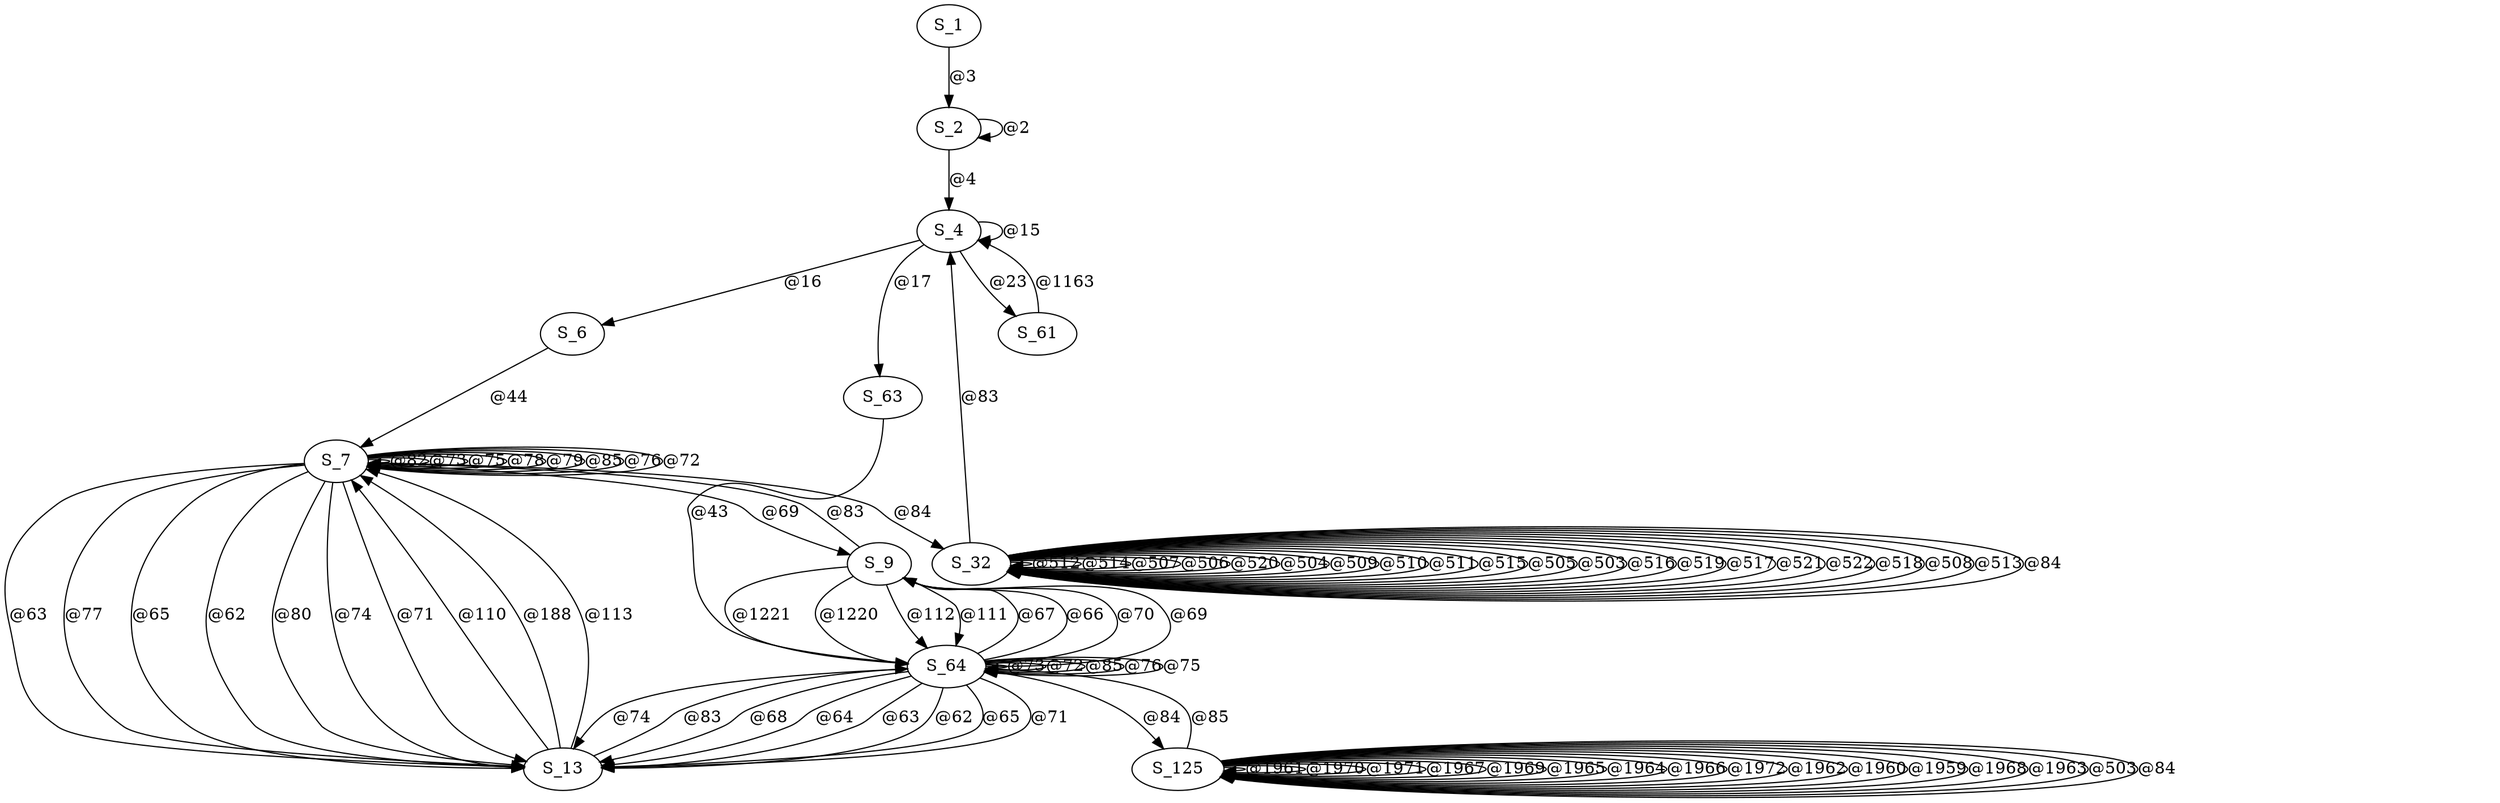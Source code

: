 digraph graphtest {
  S_1 -> S_2  [ label="@3"] ;
  S_2 -> S_2  [ label="@2"] ;
  S_2 -> S_4  [ label="@4"] ;
  S_4 -> S_4  [ label="@15"] ;
  S_4 -> S_6  [ label="@16"] ;
  S_4 -> S_61  [ label="@23"] ;
  S_4 -> S_63  [ label="@17"] ;
  S_6 -> S_7  [ label="@44"] ;
  S_7 -> S_7  [ label="@82"] ;
  S_7 -> S_9  [ label="@69"] ;
  S_7 -> S_7  [ label="@73"] ;
  S_7 -> S_7  [ label="@75"] ;
  S_7 -> S_13  [ label="@63"] ;
  S_7 -> S_13  [ label="@77"] ;
  S_7 -> S_13  [ label="@65"] ;
  S_7 -> S_7  [ label="@78"] ;
  S_7 -> S_7  [ label="@79"] ;
  S_7 -> S_13  [ label="@62"] ;
  S_7 -> S_7  [ label="@85"] ;
  S_7 -> S_7  [ label="@76"] ;
  S_7 -> S_13  [ label="@80"] ;
  S_7 -> S_7  [ label="@72"] ;
  S_7 -> S_13  [ label="@74"] ;
  S_7 -> S_13  [ label="@71"] ;
  S_7 -> S_32  [ label="@84"] ;
  S_9 -> S_7  [ label="@83"] ;
  S_9 -> S_64  [ label="@1221"] ;
  S_9 -> S_64  [ label="@1220"] ;
  S_9 -> S_64  [ label="@112"] ;
  S_9 -> S_64  [ label="@111"] ;
  S_13 -> S_7  [ label="@110"] ;
  S_13 -> S_7  [ label="@188"] ;
  S_13 -> S_7  [ label="@113"] ;
  S_13 -> S_64  [ label="@83"] ;
  S_32 -> S_32  [ label="@512"] ;
  S_32 -> S_32  [ label="@514"] ;
  S_32 -> S_32  [ label="@507"] ;
  S_32 -> S_32  [ label="@506"] ;
  S_32 -> S_32  [ label="@520"] ;
  S_32 -> S_32  [ label="@504"] ;
  S_32 -> S_32  [ label="@509"] ;
  S_32 -> S_32  [ label="@510"] ;
  S_32 -> S_32  [ label="@511"] ;
  S_32 -> S_32  [ label="@515"] ;
  S_32 -> S_32  [ label="@505"] ;
  S_32 -> S_32  [ label="@503"] ;
  S_32 -> S_32  [ label="@516"] ;
  S_32 -> S_32  [ label="@519"] ;
  S_32 -> S_32  [ label="@517"] ;
  S_32 -> S_32  [ label="@521"] ;
  S_32 -> S_32  [ label="@522"] ;
  S_32 -> S_32  [ label="@518"] ;
  S_32 -> S_32  [ label="@508"] ;
  S_32 -> S_32  [ label="@513"] ;
  S_32 -> S_32  [ label="@84"] ;
  S_32 -> S_4  [ label="@83"] ;
  S_61 -> S_4  [ label="@1163"] ;
  S_63 -> S_64  [ label="@43"] ;
  S_64 -> S_9  [ label="@67"] ;
  S_64 -> S_13  [ label="@68"] ;
  S_64 -> S_9  [ label="@66"] ;
  S_64 -> S_9  [ label="@70"] ;
  S_64 -> S_13  [ label="@64"] ;
  S_64 -> S_9  [ label="@69"] ;
  S_64 -> S_13  [ label="@63"] ;
  S_64 -> S_13  [ label="@62"] ;
  S_64 -> S_13  [ label="@65"] ;
  S_64 -> S_64  [ label="@73"] ;
  S_64 -> S_13  [ label="@74"] ;
  S_64 -> S_13  [ label="@71"] ;
  S_64 -> S_64  [ label="@72"] ;
  S_64 -> S_64  [ label="@85"] ;
  S_64 -> S_64  [ label="@76"] ;
  S_64 -> S_64  [ label="@75"] ;
  S_64 -> S_125  [ label="@84"] ;
  S_125 -> S_125  [ label="@1961"] ;
  S_125 -> S_125  [ label="@1970"] ;
  S_125 -> S_125  [ label="@1971"] ;
  S_125 -> S_125  [ label="@1967"] ;
  S_125 -> S_125  [ label="@1969"] ;
  S_125 -> S_125  [ label="@1965"] ;
  S_125 -> S_125  [ label="@1964"] ;
  S_125 -> S_125  [ label="@1966"] ;
  S_125 -> S_125  [ label="@1972"] ;
  S_125 -> S_125  [ label="@1962"] ;
  S_125 -> S_125  [ label="@1960"] ;
  S_125 -> S_125  [ label="@1959"] ;
  S_125 -> S_125  [ label="@1968"] ;
  S_125 -> S_125  [ label="@1963"] ;
  S_125 -> S_125  [ label="@503"] ;
  S_125 -> S_64  [ label="@85"] ;
  S_125 -> S_125  [ label="@84"] ;
}
